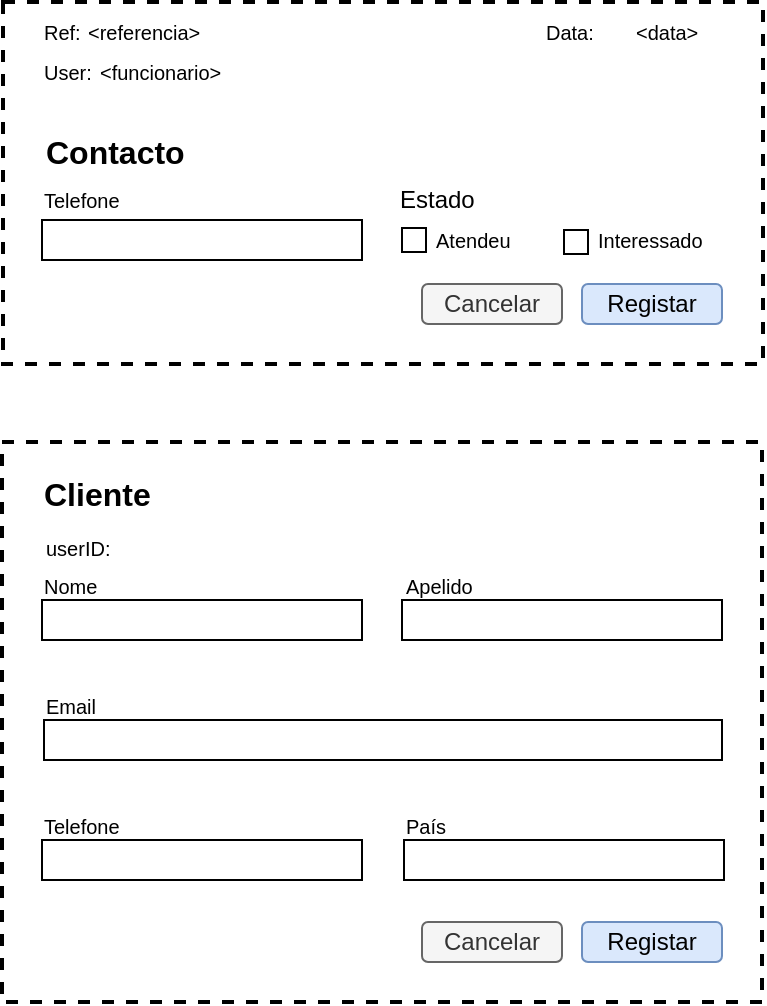 <mxfile version="18.1.3" type="device"><diagram id="_VbAZGyH9IVtv-i434G6" name="Página-1"><mxGraphModel dx="907" dy="1118" grid="0" gridSize="5" guides="1" tooltips="1" connect="0" arrows="0" fold="1" page="0" pageScale="1" pageWidth="1169" pageHeight="827" background="none" math="0" shadow="0"><root><mxCell id="0"/><mxCell id="1" parent="0"/><mxCell id="MZrgKvvqlEe7h3hNTQoa-55" value="" style="group" parent="1" vertex="1" connectable="0"><mxGeometry x="180.5" y="-20" width="380" height="181" as="geometry"/></mxCell><mxCell id="MZrgKvvqlEe7h3hNTQoa-41" value="" style="rounded=0;whiteSpace=wrap;html=1;fillColor=none;dashed=1;strokeWidth=2;" parent="MZrgKvvqlEe7h3hNTQoa-55" vertex="1"><mxGeometry width="380" height="181" as="geometry"/></mxCell><mxCell id="MZrgKvvqlEe7h3hNTQoa-42" value="" style="rounded=0;whiteSpace=wrap;html=1;align=left;" parent="MZrgKvvqlEe7h3hNTQoa-55" vertex="1"><mxGeometry x="19.5" y="109" width="160" height="20" as="geometry"/></mxCell><mxCell id="MZrgKvvqlEe7h3hNTQoa-43" value="Telefone" style="text;html=1;align=left;verticalAlign=middle;resizable=0;points=[];autosize=1;strokeColor=none;fillColor=none;fontStyle=0;fontSize=10;" parent="MZrgKvvqlEe7h3hNTQoa-55" vertex="1"><mxGeometry x="18.5" y="89" width="50" height="20" as="geometry"/></mxCell><mxCell id="MZrgKvvqlEe7h3hNTQoa-45" value="Registar" style="rounded=1;whiteSpace=wrap;html=1;fontSize=12;strokeWidth=1;fillColor=#dae8fc;strokeColor=#6c8ebf;align=center;verticalAlign=middle;fontStyle=0;" parent="MZrgKvvqlEe7h3hNTQoa-55" vertex="1"><mxGeometry x="289.5" y="141" width="70" height="20" as="geometry"/></mxCell><mxCell id="MZrgKvvqlEe7h3hNTQoa-46" value="Cancelar" style="rounded=1;whiteSpace=wrap;html=1;fontSize=12;strokeWidth=1;fillColor=#f5f5f5;strokeColor=#666666;align=center;verticalAlign=middle;fontStyle=0;fontColor=#333333;" parent="MZrgKvvqlEe7h3hNTQoa-55" vertex="1"><mxGeometry x="209.5" y="141" width="70" height="20" as="geometry"/></mxCell><mxCell id="MZrgKvvqlEe7h3hNTQoa-47" value="Ref:" style="text;html=1;align=left;verticalAlign=middle;resizable=0;points=[];autosize=1;strokeColor=none;fillColor=none;fontStyle=0;fontSize=10;" parent="MZrgKvvqlEe7h3hNTQoa-55" vertex="1"><mxGeometry x="18.5" y="7" width="28" height="16" as="geometry"/></mxCell><mxCell id="MZrgKvvqlEe7h3hNTQoa-48" value="Interessado" style="text;html=1;align=left;verticalAlign=middle;resizable=0;points=[];autosize=1;strokeColor=none;fillColor=none;fontStyle=0;fontSize=10;" parent="MZrgKvvqlEe7h3hNTQoa-55" vertex="1"><mxGeometry x="295.5" y="109" width="65" height="20" as="geometry"/></mxCell><mxCell id="MZrgKvvqlEe7h3hNTQoa-49" value="" style="rounded=0;whiteSpace=wrap;html=1;align=left;" parent="MZrgKvvqlEe7h3hNTQoa-55" vertex="1"><mxGeometry x="280.5" y="114" width="12" height="12" as="geometry"/></mxCell><mxCell id="MZrgKvvqlEe7h3hNTQoa-50" value="Atendeu" style="text;html=1;align=left;verticalAlign=middle;resizable=0;points=[];autosize=1;strokeColor=none;fillColor=none;fontStyle=0;fontSize=10;" parent="MZrgKvvqlEe7h3hNTQoa-55" vertex="1"><mxGeometry x="214.5" y="109" width="50" height="20" as="geometry"/></mxCell><mxCell id="MZrgKvvqlEe7h3hNTQoa-51" value="" style="rounded=0;whiteSpace=wrap;html=1;align=left;" parent="MZrgKvvqlEe7h3hNTQoa-55" vertex="1"><mxGeometry x="199.5" y="113" width="12" height="12" as="geometry"/></mxCell><mxCell id="MZrgKvvqlEe7h3hNTQoa-52" value="Estado" style="text;html=1;align=left;verticalAlign=middle;resizable=0;points=[];autosize=1;strokeColor=none;fillColor=none;fontSize=12;fontColor=#000000;fontStyle=0" parent="MZrgKvvqlEe7h3hNTQoa-55" vertex="1"><mxGeometry x="196.5" y="89" width="50" height="20" as="geometry"/></mxCell><mxCell id="MZrgKvvqlEe7h3hNTQoa-53" value="User:" style="text;html=1;align=left;verticalAlign=middle;resizable=0;points=[];autosize=1;strokeColor=none;fillColor=none;fontStyle=0;fontSize=10;" parent="MZrgKvvqlEe7h3hNTQoa-55" vertex="1"><mxGeometry x="18.5" y="27" width="34" height="16" as="geometry"/></mxCell><mxCell id="MZrgKvvqlEe7h3hNTQoa-54" value="&amp;lt;data&amp;gt;" style="text;html=1;align=left;verticalAlign=middle;resizable=0;points=[];autosize=1;strokeColor=none;fillColor=none;fontStyle=0;fontSize=10;" parent="MZrgKvvqlEe7h3hNTQoa-55" vertex="1"><mxGeometry x="314.5" y="5" width="45" height="20" as="geometry"/></mxCell><mxCell id="MZrgKvvqlEe7h3hNTQoa-57" value="&amp;lt;referencia&amp;gt;" style="text;html=1;align=left;verticalAlign=middle;resizable=0;points=[];autosize=1;strokeColor=none;fillColor=none;fontStyle=0;fontSize=10;" parent="MZrgKvvqlEe7h3hNTQoa-55" vertex="1"><mxGeometry x="40.5" y="7" width="66" height="16" as="geometry"/></mxCell><mxCell id="MZrgKvvqlEe7h3hNTQoa-58" value="&amp;lt;funcionario&amp;gt;" style="text;html=1;align=left;verticalAlign=middle;resizable=0;points=[];autosize=1;strokeColor=none;fillColor=none;fontStyle=0;fontSize=10;" parent="MZrgKvvqlEe7h3hNTQoa-55" vertex="1"><mxGeometry x="46.5" y="27" width="71" height="16" as="geometry"/></mxCell><mxCell id="MZrgKvvqlEe7h3hNTQoa-59" value="Data:" style="text;html=1;align=left;verticalAlign=middle;resizable=0;points=[];autosize=1;strokeColor=none;fillColor=none;fontStyle=0;fontSize=10;" parent="MZrgKvvqlEe7h3hNTQoa-55" vertex="1"><mxGeometry x="269.5" y="7" width="34" height="16" as="geometry"/></mxCell><mxCell id="MZrgKvvqlEe7h3hNTQoa-44" value="Contacto" style="text;html=1;align=left;verticalAlign=top;resizable=0;points=[];autosize=1;strokeColor=none;fillColor=none;fontStyle=1;fontSize=16;" parent="MZrgKvvqlEe7h3hNTQoa-55" vertex="1"><mxGeometry x="19.5" y="59" width="80" height="25" as="geometry"/></mxCell><mxCell id="MZrgKvvqlEe7h3hNTQoa-56" value="" style="group" parent="1" vertex="1" connectable="0"><mxGeometry x="180" y="200" width="380" height="280" as="geometry"/></mxCell><mxCell id="MZrgKvvqlEe7h3hNTQoa-11" value="" style="rounded=0;whiteSpace=wrap;html=1;fillColor=none;dashed=1;strokeWidth=2;" parent="MZrgKvvqlEe7h3hNTQoa-56" vertex="1"><mxGeometry width="380" height="280" as="geometry"/></mxCell><mxCell id="MZrgKvvqlEe7h3hNTQoa-1" value="" style="rounded=0;whiteSpace=wrap;html=1;align=left;" parent="MZrgKvvqlEe7h3hNTQoa-56" vertex="1"><mxGeometry x="20" y="79" width="160" height="20" as="geometry"/></mxCell><mxCell id="MZrgKvvqlEe7h3hNTQoa-2" value="Nome" style="text;html=1;align=left;verticalAlign=top;resizable=0;points=[];autosize=1;strokeColor=none;fillColor=none;fontStyle=0;fontSize=10;" parent="MZrgKvvqlEe7h3hNTQoa-56" vertex="1"><mxGeometry x="19" y="60" width="40" height="20" as="geometry"/></mxCell><mxCell id="MZrgKvvqlEe7h3hNTQoa-3" value="" style="rounded=0;whiteSpace=wrap;html=1;align=left;" parent="MZrgKvvqlEe7h3hNTQoa-56" vertex="1"><mxGeometry x="200" y="79" width="160" height="20" as="geometry"/></mxCell><mxCell id="MZrgKvvqlEe7h3hNTQoa-4" value="Apelido" style="text;html=1;align=left;verticalAlign=top;resizable=0;points=[];autosize=1;strokeColor=none;fillColor=none;fontStyle=0;fontSize=10;" parent="MZrgKvvqlEe7h3hNTQoa-56" vertex="1"><mxGeometry x="200" y="60" width="45" height="20" as="geometry"/></mxCell><mxCell id="MZrgKvvqlEe7h3hNTQoa-5" value="" style="rounded=0;whiteSpace=wrap;html=1;align=left;" parent="MZrgKvvqlEe7h3hNTQoa-56" vertex="1"><mxGeometry x="21" y="139" width="339" height="20" as="geometry"/></mxCell><mxCell id="MZrgKvvqlEe7h3hNTQoa-6" value="Email" style="text;html=1;align=left;verticalAlign=top;resizable=0;points=[];autosize=1;strokeColor=none;fillColor=none;fontStyle=0;fontSize=10;" parent="MZrgKvvqlEe7h3hNTQoa-56" vertex="1"><mxGeometry x="20" y="120" width="40" height="20" as="geometry"/></mxCell><mxCell id="MZrgKvvqlEe7h3hNTQoa-7" value="" style="rounded=0;whiteSpace=wrap;html=1;align=left;" parent="MZrgKvvqlEe7h3hNTQoa-56" vertex="1"><mxGeometry x="20" y="199" width="160" height="20" as="geometry"/></mxCell><mxCell id="MZrgKvvqlEe7h3hNTQoa-8" value="Telefone" style="text;html=1;align=left;verticalAlign=top;resizable=0;points=[];autosize=1;strokeColor=none;fillColor=none;fontStyle=0;fontSize=10;" parent="MZrgKvvqlEe7h3hNTQoa-56" vertex="1"><mxGeometry x="19" y="180" width="50" height="20" as="geometry"/></mxCell><mxCell id="MZrgKvvqlEe7h3hNTQoa-9" value="" style="rounded=0;whiteSpace=wrap;html=1;align=left;" parent="MZrgKvvqlEe7h3hNTQoa-56" vertex="1"><mxGeometry x="201" y="199" width="160" height="20" as="geometry"/></mxCell><mxCell id="MZrgKvvqlEe7h3hNTQoa-10" value="País" style="text;html=1;align=left;verticalAlign=top;resizable=0;points=[];autosize=1;strokeColor=none;fillColor=none;fontStyle=0;fontSize=10;" parent="MZrgKvvqlEe7h3hNTQoa-56" vertex="1"><mxGeometry x="200" y="180" width="35" height="20" as="geometry"/></mxCell><mxCell id="MZrgKvvqlEe7h3hNTQoa-12" value="Cliente" style="text;html=1;align=left;verticalAlign=top;resizable=0;points=[];autosize=1;strokeColor=none;fillColor=none;fontStyle=1;fontSize=16;" parent="MZrgKvvqlEe7h3hNTQoa-56" vertex="1"><mxGeometry x="19" y="10" width="65" height="25" as="geometry"/></mxCell><mxCell id="MZrgKvvqlEe7h3hNTQoa-13" value="Registar" style="rounded=1;whiteSpace=wrap;html=1;fontSize=12;strokeWidth=1;fillColor=#dae8fc;strokeColor=#6c8ebf;align=center;verticalAlign=middle;fontStyle=0;" parent="MZrgKvvqlEe7h3hNTQoa-56" vertex="1"><mxGeometry x="290" y="240" width="70" height="20" as="geometry"/></mxCell><mxCell id="MZrgKvvqlEe7h3hNTQoa-14" value="Cancelar" style="rounded=1;whiteSpace=wrap;html=1;fontSize=12;strokeWidth=1;fillColor=#f5f5f5;strokeColor=#666666;align=center;verticalAlign=middle;fontStyle=0;fontColor=#333333;" parent="MZrgKvvqlEe7h3hNTQoa-56" vertex="1"><mxGeometry x="210" y="240" width="70" height="20" as="geometry"/></mxCell><mxCell id="MZrgKvvqlEe7h3hNTQoa-15" value="userID:" style="text;html=1;align=left;verticalAlign=top;resizable=0;points=[];autosize=1;strokeColor=none;fillColor=none;fontStyle=0;fontSize=10;" parent="MZrgKvvqlEe7h3hNTQoa-56" vertex="1"><mxGeometry x="20" y="41" width="42" height="16" as="geometry"/></mxCell></root></mxGraphModel></diagram></mxfile>
